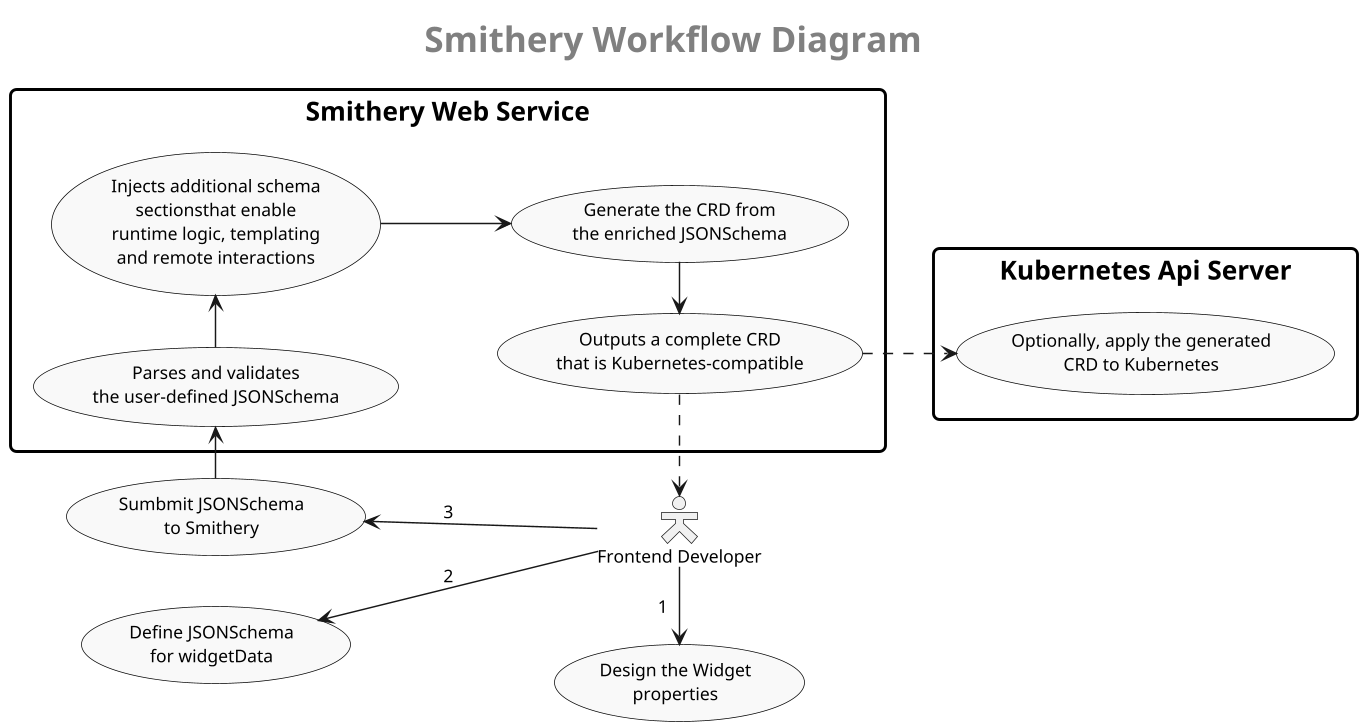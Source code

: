 @startuml "smithery-workflow"

left to right direction

skinparam dpi 140
skinparam defaultFontName "Courier New"
skinparam defaultFontSize 12
skinparam titleFontSize 24
skinparam titleFontColor gray

skinparam packageStyle rectangle
skinparam actorStyle hollow

' SHAPE settings
skinparam usecase {
  BackgroundColor #f9f9f9
  BorderColor black
  RoundCorner 0
}

skinparam rectangle {
  BorderThickness 2
  BackgroundColor White
  BorderColor Black
  RoundCorner 8
}

title "Smithery Workflow Diagram"

actor "Frontend Developer" as FD

usecase "Design the Widget\nproperties" as UC1
usecase "Define JSONSchema\nfor widgetData" as UC2
usecase "Sumbmit JSONSchema\nto Smithery" as UC3

FD -r-> UC1: 1
FD -u-> UC2: 2
FD -u-> UC3: 3

rectangle "<size:18><b>Smithery Web Service</b></size>" {
  usecase "Parses and validates\nthe user-defined JSONSchema" as SUC1
  usecase "Injects additional schema\nsectionsthat enable\nruntime logic, templating\nand remote interactions" as SUC2
  usecase "Generate the CRD from\nthe enriched JSONSchema" as SUC3
  usecase "Outputs a complete CRD\nthat is Kubernetes-compatible" as SUC4
  'usecase "Optionally, apply the generated\nCRD to Kubernetes" as SUC5

  UC3 -l-> SUC1 
  SUC1 -r-> SUC2
  SUC2 --> SUC3
  SUC3 -l-> SUC4
  SUC4 .u.>FD
}

rectangle "<size:18><b>Kubernetes Api Server</b></size>" {
  usecase "Optionally, apply the generated\nCRD to Kubernetes" as SUC5

  SUC4 ..> SUC5
}
@enduml
